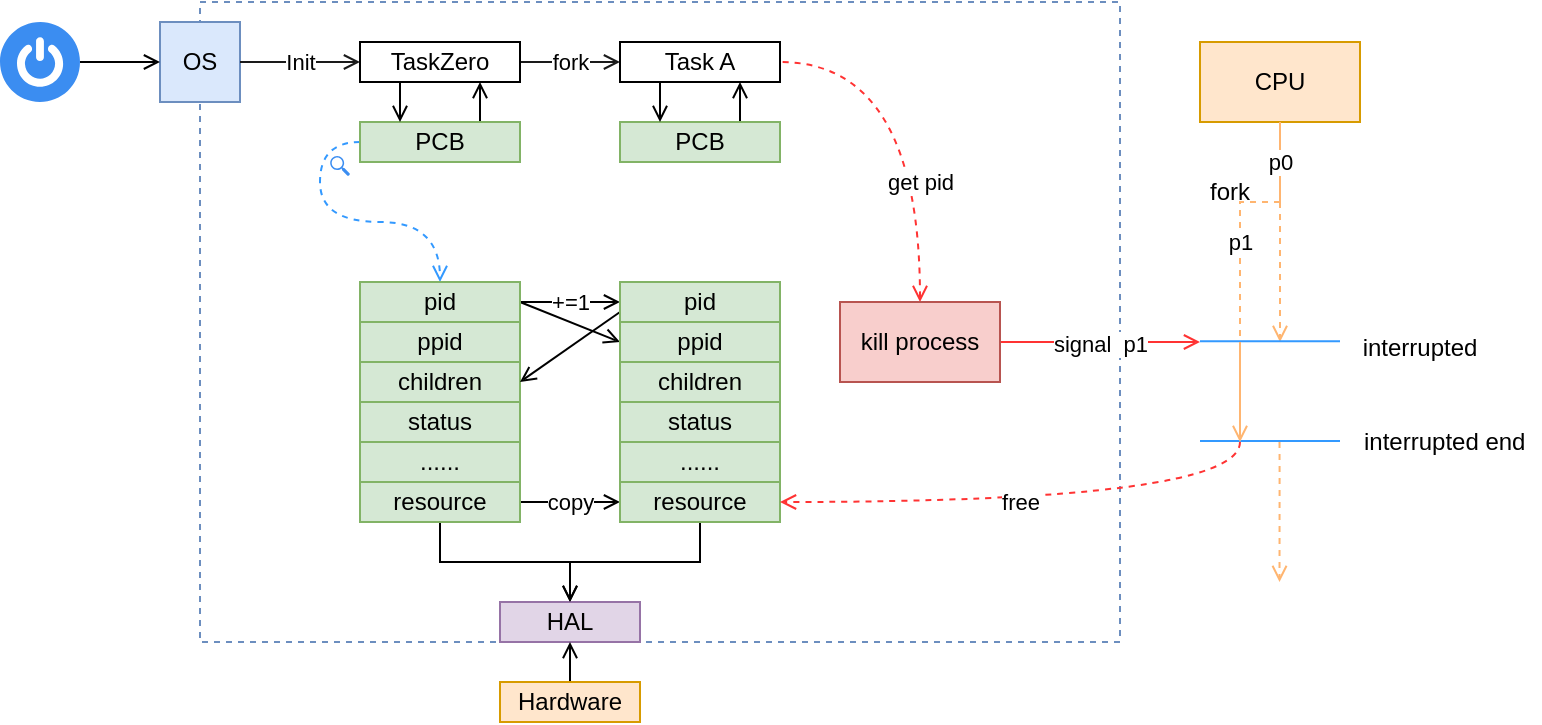 <mxfile version="22.1.5" type="github">
  <diagram name="第 1 页" id="RCEsAeR_6kEGoFbnVj3r">
    <mxGraphModel dx="965" dy="523" grid="1" gridSize="10" guides="1" tooltips="1" connect="1" arrows="1" fold="1" page="1" pageScale="1" pageWidth="827" pageHeight="1169" background="#ffffff" math="0" shadow="0">
      <root>
        <mxCell id="0" />
        <mxCell id="1" parent="0" />
        <mxCell id="O4WzFT8B_sTA61EFraeZ-23" value="" style="rounded=0;whiteSpace=wrap;html=1;dashed=1;fillColor=#FFFFFF;strokeColor=#6c8ebf;" vertex="1" parent="1">
          <mxGeometry x="220" y="30" width="460" height="320" as="geometry" />
        </mxCell>
        <mxCell id="O4WzFT8B_sTA61EFraeZ-2" value="OS" style="rounded=0;whiteSpace=wrap;html=1;fillColor=#dae8fc;strokeColor=#6c8ebf;" vertex="1" parent="1">
          <mxGeometry x="200" y="40" width="40" height="40" as="geometry" />
        </mxCell>
        <mxCell id="O4WzFT8B_sTA61EFraeZ-5" value="" style="edgeStyle=orthogonalEdgeStyle;rounded=0;orthogonalLoop=1;jettySize=auto;html=1;endArrow=open;endFill=0;" edge="1" parent="1" source="O4WzFT8B_sTA61EFraeZ-4" target="O4WzFT8B_sTA61EFraeZ-2">
          <mxGeometry relative="1" as="geometry" />
        </mxCell>
        <mxCell id="O4WzFT8B_sTA61EFraeZ-4" value="" style="sketch=0;html=1;aspect=fixed;strokeColor=none;shadow=0;fillColor=#3B8DF1;verticalAlign=top;labelPosition=center;verticalLabelPosition=bottom;shape=mxgraph.gcp2.a7_power" vertex="1" parent="1">
          <mxGeometry x="120" y="40" width="40" height="40" as="geometry" />
        </mxCell>
        <mxCell id="O4WzFT8B_sTA61EFraeZ-103" style="edgeStyle=orthogonalEdgeStyle;rounded=0;orthogonalLoop=1;jettySize=auto;html=1;exitX=0;exitY=0.5;exitDx=0;exitDy=0;entryX=0.5;entryY=0;entryDx=0;entryDy=0;endArrow=open;endFill=0;curved=1;dashed=1;strokeColor=#3399FF;" edge="1" parent="1" source="O4WzFT8B_sTA61EFraeZ-17" target="O4WzFT8B_sTA61EFraeZ-50">
          <mxGeometry relative="1" as="geometry">
            <mxPoint x="260" y="150" as="targetPoint" />
          </mxGeometry>
        </mxCell>
        <mxCell id="O4WzFT8B_sTA61EFraeZ-112" style="edgeStyle=orthogonalEdgeStyle;rounded=0;orthogonalLoop=1;jettySize=auto;html=1;exitX=0.75;exitY=0;exitDx=0;exitDy=0;entryX=0.75;entryY=1;entryDx=0;entryDy=0;endArrow=open;endFill=0;" edge="1" parent="1" source="O4WzFT8B_sTA61EFraeZ-17" target="O4WzFT8B_sTA61EFraeZ-29">
          <mxGeometry relative="1" as="geometry" />
        </mxCell>
        <mxCell id="O4WzFT8B_sTA61EFraeZ-17" value="PCB" style="rounded=0;whiteSpace=wrap;html=1;fillColor=#d5e8d4;strokeColor=#82b366;" vertex="1" parent="1">
          <mxGeometry x="300" y="90" width="80" height="20" as="geometry" />
        </mxCell>
        <mxCell id="O4WzFT8B_sTA61EFraeZ-31" value="Init" style="edgeStyle=orthogonalEdgeStyle;rounded=0;orthogonalLoop=1;jettySize=auto;html=1;exitX=1;exitY=0.5;exitDx=0;exitDy=0;entryX=0;entryY=0.5;entryDx=0;entryDy=0;endArrow=open;endFill=0;strokeColor=#1A1A1A;" edge="1" parent="1" source="O4WzFT8B_sTA61EFraeZ-2" target="O4WzFT8B_sTA61EFraeZ-29">
          <mxGeometry relative="1" as="geometry">
            <mxPoint x="240" y="60" as="sourcePoint" />
            <mxPoint x="280" y="60" as="targetPoint" />
            <mxPoint as="offset" />
          </mxGeometry>
        </mxCell>
        <mxCell id="O4WzFT8B_sTA61EFraeZ-52" value="fork" style="edgeStyle=orthogonalEdgeStyle;rounded=0;orthogonalLoop=1;jettySize=auto;html=1;exitX=1;exitY=0.5;exitDx=0;exitDy=0;entryX=0;entryY=0.5;entryDx=0;entryDy=0;endArrow=open;endFill=0;strokeColor=#1A1A1A;" edge="1" parent="1" source="O4WzFT8B_sTA61EFraeZ-29" target="O4WzFT8B_sTA61EFraeZ-35">
          <mxGeometry relative="1" as="geometry" />
        </mxCell>
        <mxCell id="O4WzFT8B_sTA61EFraeZ-111" style="edgeStyle=orthogonalEdgeStyle;rounded=0;orthogonalLoop=1;jettySize=auto;html=1;exitX=0.25;exitY=1;exitDx=0;exitDy=0;entryX=0.25;entryY=0;entryDx=0;entryDy=0;endArrow=open;endFill=0;" edge="1" parent="1" source="O4WzFT8B_sTA61EFraeZ-29" target="O4WzFT8B_sTA61EFraeZ-17">
          <mxGeometry relative="1" as="geometry" />
        </mxCell>
        <mxCell id="O4WzFT8B_sTA61EFraeZ-29" value="TaskZero" style="rounded=0;whiteSpace=wrap;html=1;" vertex="1" parent="1">
          <mxGeometry x="300" y="50" width="80" height="20" as="geometry" />
        </mxCell>
        <mxCell id="O4WzFT8B_sTA61EFraeZ-123" style="edgeStyle=orthogonalEdgeStyle;rounded=0;orthogonalLoop=1;jettySize=auto;html=1;exitX=0.75;exitY=0;exitDx=0;exitDy=0;entryX=0.75;entryY=1;entryDx=0;entryDy=0;endArrow=open;endFill=0;" edge="1" parent="1" source="O4WzFT8B_sTA61EFraeZ-34" target="O4WzFT8B_sTA61EFraeZ-35">
          <mxGeometry relative="1" as="geometry" />
        </mxCell>
        <mxCell id="O4WzFT8B_sTA61EFraeZ-34" value="PCB" style="rounded=0;whiteSpace=wrap;html=1;fillColor=#d5e8d4;strokeColor=#82b366;" vertex="1" parent="1">
          <mxGeometry x="430" y="90" width="80" height="20" as="geometry" />
        </mxCell>
        <mxCell id="O4WzFT8B_sTA61EFraeZ-122" style="edgeStyle=orthogonalEdgeStyle;rounded=0;orthogonalLoop=1;jettySize=auto;html=1;exitX=0.25;exitY=1;exitDx=0;exitDy=0;entryX=0.25;entryY=0;entryDx=0;entryDy=0;endArrow=open;endFill=0;" edge="1" parent="1" source="O4WzFT8B_sTA61EFraeZ-35" target="O4WzFT8B_sTA61EFraeZ-34">
          <mxGeometry relative="1" as="geometry" />
        </mxCell>
        <mxCell id="O4WzFT8B_sTA61EFraeZ-35" value="Task A" style="rounded=0;whiteSpace=wrap;html=1;" vertex="1" parent="1">
          <mxGeometry x="430" y="50" width="80" height="20" as="geometry" />
        </mxCell>
        <mxCell id="O4WzFT8B_sTA61EFraeZ-129" value="+=1" style="edgeStyle=orthogonalEdgeStyle;rounded=0;orthogonalLoop=1;jettySize=auto;html=1;exitX=1;exitY=0.5;exitDx=0;exitDy=0;entryX=0;entryY=0.5;entryDx=0;entryDy=0;endArrow=open;endFill=0;" edge="1" parent="1" source="O4WzFT8B_sTA61EFraeZ-50" target="O4WzFT8B_sTA61EFraeZ-125">
          <mxGeometry relative="1" as="geometry" />
        </mxCell>
        <mxCell id="O4WzFT8B_sTA61EFraeZ-130" style="rounded=0;orthogonalLoop=1;jettySize=auto;html=1;exitX=1;exitY=0.5;exitDx=0;exitDy=0;entryX=0;entryY=0.5;entryDx=0;entryDy=0;endArrow=open;endFill=0;" edge="1" parent="1" source="O4WzFT8B_sTA61EFraeZ-50" target="O4WzFT8B_sTA61EFraeZ-126">
          <mxGeometry relative="1" as="geometry" />
        </mxCell>
        <mxCell id="O4WzFT8B_sTA61EFraeZ-50" value="pid" style="rounded=0;whiteSpace=wrap;html=1;fillColor=#d5e8d4;strokeColor=#82b366;" vertex="1" parent="1">
          <mxGeometry x="300" y="170" width="80" height="20" as="geometry" />
        </mxCell>
        <mxCell id="O4WzFT8B_sTA61EFraeZ-104" value="" style="sketch=0;html=1;aspect=fixed;strokeColor=none;shadow=0;fillColor=#3B8DF1;verticalAlign=top;labelPosition=center;verticalLabelPosition=bottom;shape=mxgraph.gcp2.search" vertex="1" parent="1">
          <mxGeometry x="285.1" y="107" width="9.9" height="10" as="geometry" />
        </mxCell>
        <mxCell id="O4WzFT8B_sTA61EFraeZ-106" value="ppid" style="rounded=0;whiteSpace=wrap;html=1;fillColor=#d5e8d4;strokeColor=#82b366;" vertex="1" parent="1">
          <mxGeometry x="300" y="190" width="80" height="20" as="geometry" />
        </mxCell>
        <mxCell id="O4WzFT8B_sTA61EFraeZ-120" style="edgeStyle=orthogonalEdgeStyle;rounded=0;orthogonalLoop=1;jettySize=auto;html=1;exitX=0.5;exitY=1;exitDx=0;exitDy=0;entryX=0.5;entryY=0;entryDx=0;entryDy=0;endArrow=open;endFill=0;" edge="1" parent="1" source="O4WzFT8B_sTA61EFraeZ-108" target="O4WzFT8B_sTA61EFraeZ-115">
          <mxGeometry relative="1" as="geometry" />
        </mxCell>
        <mxCell id="O4WzFT8B_sTA61EFraeZ-132" value="copy" style="edgeStyle=orthogonalEdgeStyle;rounded=0;orthogonalLoop=1;jettySize=auto;html=1;entryX=0;entryY=0.5;entryDx=0;entryDy=0;endArrow=open;endFill=0;" edge="1" parent="1" source="O4WzFT8B_sTA61EFraeZ-108" target="O4WzFT8B_sTA61EFraeZ-127">
          <mxGeometry relative="1" as="geometry" />
        </mxCell>
        <mxCell id="O4WzFT8B_sTA61EFraeZ-108" value="resource" style="rounded=0;whiteSpace=wrap;html=1;fillColor=#d5e8d4;strokeColor=#82b366;" vertex="1" parent="1">
          <mxGeometry x="300" y="270" width="80" height="20" as="geometry" />
        </mxCell>
        <mxCell id="O4WzFT8B_sTA61EFraeZ-109" value="children" style="rounded=0;whiteSpace=wrap;html=1;fillColor=#d5e8d4;strokeColor=#82b366;" vertex="1" parent="1">
          <mxGeometry x="300" y="210" width="80" height="20" as="geometry" />
        </mxCell>
        <mxCell id="O4WzFT8B_sTA61EFraeZ-115" value="HAL" style="rounded=0;whiteSpace=wrap;html=1;fillColor=#e1d5e7;strokeColor=#9673a6;" vertex="1" parent="1">
          <mxGeometry x="370" y="330" width="70" height="20" as="geometry" />
        </mxCell>
        <mxCell id="O4WzFT8B_sTA61EFraeZ-142" style="edgeStyle=orthogonalEdgeStyle;rounded=0;orthogonalLoop=1;jettySize=auto;html=1;exitX=0.5;exitY=0;exitDx=0;exitDy=0;entryX=0.5;entryY=1;entryDx=0;entryDy=0;endArrow=open;endFill=0;" edge="1" parent="1" source="O4WzFT8B_sTA61EFraeZ-117" target="O4WzFT8B_sTA61EFraeZ-115">
          <mxGeometry relative="1" as="geometry" />
        </mxCell>
        <mxCell id="O4WzFT8B_sTA61EFraeZ-117" value="Hardware" style="rounded=0;whiteSpace=wrap;html=1;fillColor=#ffe6cc;strokeColor=#d79b00;" vertex="1" parent="1">
          <mxGeometry x="370" y="370" width="70" height="20" as="geometry" />
        </mxCell>
        <mxCell id="O4WzFT8B_sTA61EFraeZ-131" style="rounded=0;orthogonalLoop=1;jettySize=auto;html=1;exitX=0;exitY=0.75;exitDx=0;exitDy=0;entryX=1;entryY=0.5;entryDx=0;entryDy=0;endArrow=open;endFill=0;" edge="1" parent="1" source="O4WzFT8B_sTA61EFraeZ-125" target="O4WzFT8B_sTA61EFraeZ-109">
          <mxGeometry relative="1" as="geometry" />
        </mxCell>
        <mxCell id="O4WzFT8B_sTA61EFraeZ-125" value="pid" style="rounded=0;whiteSpace=wrap;html=1;fillColor=#d5e8d4;strokeColor=#82b366;" vertex="1" parent="1">
          <mxGeometry x="430" y="170" width="80" height="20" as="geometry" />
        </mxCell>
        <mxCell id="O4WzFT8B_sTA61EFraeZ-126" value="ppid" style="rounded=0;whiteSpace=wrap;html=1;fillColor=#d5e8d4;strokeColor=#82b366;" vertex="1" parent="1">
          <mxGeometry x="430" y="190" width="80" height="20" as="geometry" />
        </mxCell>
        <mxCell id="O4WzFT8B_sTA61EFraeZ-138" style="edgeStyle=orthogonalEdgeStyle;rounded=0;orthogonalLoop=1;jettySize=auto;html=1;exitX=0.5;exitY=1;exitDx=0;exitDy=0;entryX=0.5;entryY=0;entryDx=0;entryDy=0;endArrow=open;endFill=0;" edge="1" parent="1" source="O4WzFT8B_sTA61EFraeZ-127" target="O4WzFT8B_sTA61EFraeZ-115">
          <mxGeometry relative="1" as="geometry" />
        </mxCell>
        <mxCell id="O4WzFT8B_sTA61EFraeZ-127" value="resource" style="rounded=0;whiteSpace=wrap;html=1;fillColor=#d5e8d4;strokeColor=#82b366;" vertex="1" parent="1">
          <mxGeometry x="430" y="270" width="80" height="20" as="geometry" />
        </mxCell>
        <mxCell id="O4WzFT8B_sTA61EFraeZ-128" value="children" style="rounded=0;whiteSpace=wrap;html=1;fillColor=#d5e8d4;strokeColor=#82b366;" vertex="1" parent="1">
          <mxGeometry x="430" y="210" width="80" height="20" as="geometry" />
        </mxCell>
        <mxCell id="O4WzFT8B_sTA61EFraeZ-133" value="status" style="rounded=0;whiteSpace=wrap;html=1;fillColor=#d5e8d4;strokeColor=#82b366;" vertex="1" parent="1">
          <mxGeometry x="300" y="230" width="80" height="20" as="geometry" />
        </mxCell>
        <mxCell id="O4WzFT8B_sTA61EFraeZ-134" value="status" style="rounded=0;whiteSpace=wrap;html=1;fillColor=#d5e8d4;strokeColor=#82b366;" vertex="1" parent="1">
          <mxGeometry x="430" y="230" width="80" height="20" as="geometry" />
        </mxCell>
        <mxCell id="O4WzFT8B_sTA61EFraeZ-135" value="......" style="rounded=0;whiteSpace=wrap;html=1;fillColor=#d5e8d4;strokeColor=#82b366;" vertex="1" parent="1">
          <mxGeometry x="300" y="250" width="80" height="20" as="geometry" />
        </mxCell>
        <mxCell id="O4WzFT8B_sTA61EFraeZ-136" value="......" style="rounded=0;whiteSpace=wrap;html=1;fillColor=#d5e8d4;strokeColor=#82b366;" vertex="1" parent="1">
          <mxGeometry x="430" y="250" width="80" height="20" as="geometry" />
        </mxCell>
        <mxCell id="O4WzFT8B_sTA61EFraeZ-144" value="get pid" style="edgeStyle=orthogonalEdgeStyle;rounded=0;orthogonalLoop=1;jettySize=auto;html=1;exitX=0.5;exitY=0;exitDx=0;exitDy=0;entryX=1;entryY=0.5;entryDx=0;entryDy=0;endArrow=none;endFill=0;dashed=1;strokeColor=#FF3333;startArrow=open;startFill=0;curved=1;" edge="1" parent="1" source="O4WzFT8B_sTA61EFraeZ-143" target="O4WzFT8B_sTA61EFraeZ-35">
          <mxGeometry x="-0.368" relative="1" as="geometry">
            <mxPoint as="offset" />
          </mxGeometry>
        </mxCell>
        <mxCell id="O4WzFT8B_sTA61EFraeZ-148" value="signal&amp;nbsp; p1" style="edgeStyle=orthogonalEdgeStyle;rounded=0;orthogonalLoop=1;jettySize=auto;html=1;exitX=1;exitY=0.5;exitDx=0;exitDy=0;endArrow=open;endFill=0;strokeColor=#FF3333;" edge="1" parent="1" source="O4WzFT8B_sTA61EFraeZ-143">
          <mxGeometry relative="1" as="geometry">
            <mxPoint x="720" y="200" as="targetPoint" />
          </mxGeometry>
        </mxCell>
        <mxCell id="O4WzFT8B_sTA61EFraeZ-143" value="kill process" style="rounded=0;whiteSpace=wrap;html=1;fillColor=#f8cecc;strokeColor=#b85450;" vertex="1" parent="1">
          <mxGeometry x="540" y="180" width="80" height="40" as="geometry" />
        </mxCell>
        <mxCell id="O4WzFT8B_sTA61EFraeZ-147" value="CPU" style="rounded=0;whiteSpace=wrap;html=1;fillColor=#ffe6cc;strokeColor=#d79b00;" vertex="1" parent="1">
          <mxGeometry x="720" y="50" width="80" height="40" as="geometry" />
        </mxCell>
        <mxCell id="O4WzFT8B_sTA61EFraeZ-152" value="p0" style="edgeStyle=orthogonalEdgeStyle;rounded=0;orthogonalLoop=1;jettySize=auto;html=1;exitX=0.5;exitY=1;exitDx=0;exitDy=0;endArrow=none;endFill=0;strokeColor=#FFB570;" edge="1" parent="1" source="O4WzFT8B_sTA61EFraeZ-147">
          <mxGeometry relative="1" as="geometry">
            <mxPoint x="760" y="130" as="targetPoint" />
            <Array as="points">
              <mxPoint x="760" y="130" />
            </Array>
            <mxPoint as="offset" />
          </mxGeometry>
        </mxCell>
        <mxCell id="O4WzFT8B_sTA61EFraeZ-156" value="p1" style="edgeStyle=orthogonalEdgeStyle;rounded=0;orthogonalLoop=1;jettySize=auto;html=1;endArrow=none;endFill=0;dashed=1;strokeColor=#FFB570;" edge="1" parent="1">
          <mxGeometry x="-0.111" relative="1" as="geometry">
            <mxPoint x="760" y="130" as="sourcePoint" />
            <mxPoint x="740" y="200" as="targetPoint" />
            <Array as="points">
              <mxPoint x="740" y="130" />
            </Array>
            <mxPoint as="offset" />
          </mxGeometry>
        </mxCell>
        <mxCell id="O4WzFT8B_sTA61EFraeZ-157" value="fork" style="text;html=1;strokeColor=none;fillColor=none;align=center;verticalAlign=middle;whiteSpace=wrap;rounded=0;" vertex="1" parent="1">
          <mxGeometry x="720" y="120" width="30" height="10" as="geometry" />
        </mxCell>
        <mxCell id="O4WzFT8B_sTA61EFraeZ-158" value="" style="edgeStyle=orthogonalEdgeStyle;rounded=0;orthogonalLoop=1;jettySize=auto;html=1;endArrow=open;endFill=0;dashed=1;strokeColor=#FFB570;" edge="1" parent="1">
          <mxGeometry x="-0.55" relative="1" as="geometry">
            <mxPoint x="760" y="130" as="sourcePoint" />
            <mxPoint x="760" y="200" as="targetPoint" />
            <Array as="points">
              <mxPoint x="760" y="145" />
            </Array>
            <mxPoint as="offset" />
          </mxGeometry>
        </mxCell>
        <mxCell id="O4WzFT8B_sTA61EFraeZ-159" value="" style="endArrow=none;html=1;rounded=0;strokeColor=#3399FF;" edge="1" parent="1">
          <mxGeometry width="50" height="50" relative="1" as="geometry">
            <mxPoint x="720" y="199.6" as="sourcePoint" />
            <mxPoint x="790" y="199.6" as="targetPoint" />
          </mxGeometry>
        </mxCell>
        <mxCell id="O4WzFT8B_sTA61EFraeZ-161" value="interrupted" style="text;html=1;strokeColor=none;fillColor=none;align=center;verticalAlign=middle;whiteSpace=wrap;rounded=0;" vertex="1" parent="1">
          <mxGeometry x="800" y="195" width="60" height="15" as="geometry" />
        </mxCell>
        <mxCell id="O4WzFT8B_sTA61EFraeZ-162" value="" style="endArrow=none;html=1;rounded=0;strokeColor=#3399FF;" edge="1" parent="1">
          <mxGeometry width="50" height="50" relative="1" as="geometry">
            <mxPoint x="720" y="249.52" as="sourcePoint" />
            <mxPoint x="790" y="249.52" as="targetPoint" />
          </mxGeometry>
        </mxCell>
        <mxCell id="O4WzFT8B_sTA61EFraeZ-163" value="" style="edgeStyle=orthogonalEdgeStyle;rounded=0;orthogonalLoop=1;jettySize=auto;html=1;endArrow=open;endFill=0;strokeColor=#FFB570;" edge="1" parent="1">
          <mxGeometry x="-0.55" relative="1" as="geometry">
            <mxPoint x="740" y="200" as="sourcePoint" />
            <mxPoint x="740" y="250" as="targetPoint" />
            <Array as="points">
              <mxPoint x="740" y="215" />
            </Array>
            <mxPoint as="offset" />
          </mxGeometry>
        </mxCell>
        <mxCell id="O4WzFT8B_sTA61EFraeZ-164" value="" style="edgeStyle=orthogonalEdgeStyle;rounded=0;orthogonalLoop=1;jettySize=auto;html=1;endArrow=open;endFill=0;dashed=1;strokeColor=#FFB570;" edge="1" parent="1">
          <mxGeometry x="-0.55" relative="1" as="geometry">
            <mxPoint x="759.76" y="250" as="sourcePoint" />
            <mxPoint x="759.76" y="320" as="targetPoint" />
            <Array as="points">
              <mxPoint x="759.76" y="265" />
            </Array>
            <mxPoint as="offset" />
          </mxGeometry>
        </mxCell>
        <mxCell id="O4WzFT8B_sTA61EFraeZ-165" value="interrupted end" style="text;html=1;strokeColor=none;fillColor=none;align=left;verticalAlign=middle;whiteSpace=wrap;rounded=0;" vertex="1" parent="1">
          <mxGeometry x="800" y="240" width="90" height="20" as="geometry" />
        </mxCell>
        <mxCell id="O4WzFT8B_sTA61EFraeZ-166" value="free" style="edgeStyle=orthogonalEdgeStyle;rounded=0;orthogonalLoop=1;jettySize=auto;html=1;endArrow=open;endFill=0;strokeColor=#FF3333;curved=1;entryX=1;entryY=0.5;entryDx=0;entryDy=0;dashed=1;" edge="1" parent="1" target="O4WzFT8B_sTA61EFraeZ-127">
          <mxGeometry x="0.077" relative="1" as="geometry">
            <mxPoint x="740" y="250" as="sourcePoint" />
            <mxPoint x="740" y="300" as="targetPoint" />
            <Array as="points">
              <mxPoint x="740" y="280" />
            </Array>
            <mxPoint as="offset" />
          </mxGeometry>
        </mxCell>
      </root>
    </mxGraphModel>
  </diagram>
</mxfile>
